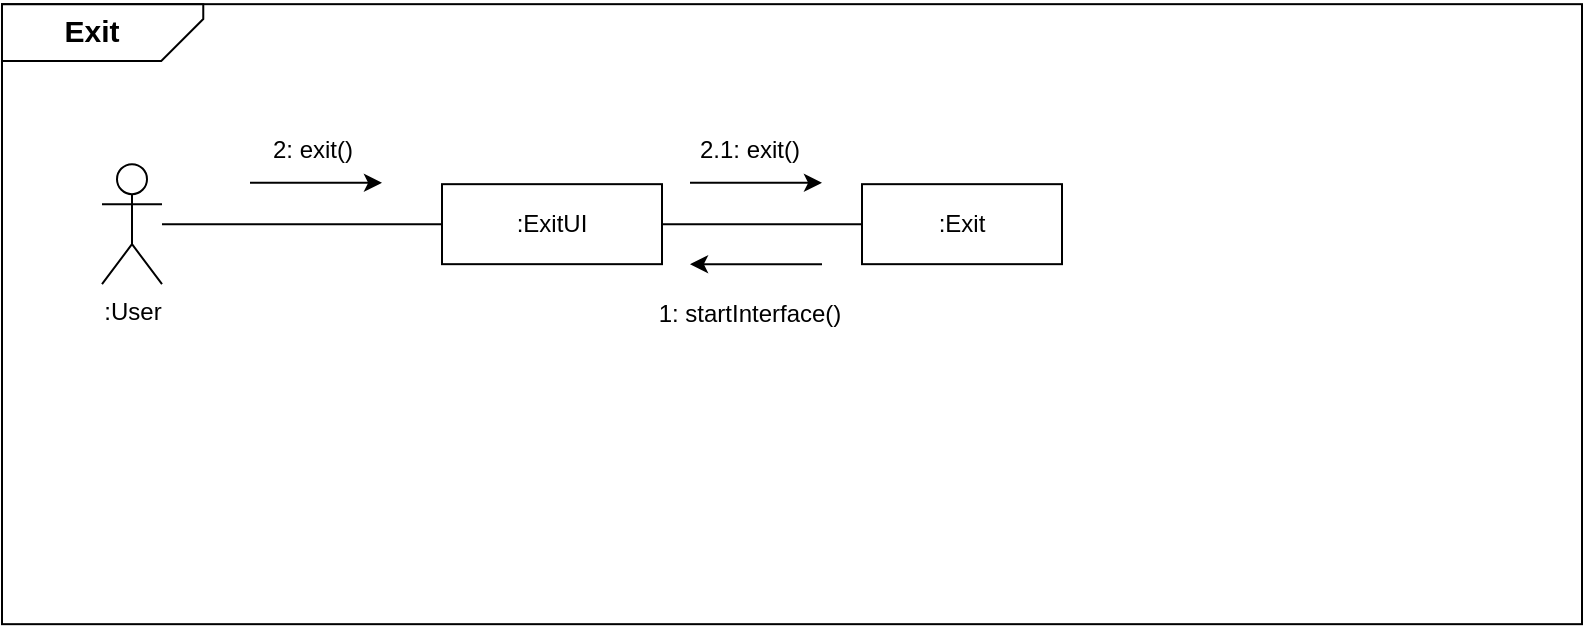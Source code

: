 <mxfile version="26.2.15">
  <diagram name="페이지-1" id="NNMQR1DVgUo8j1Tt0pye">
    <mxGraphModel dx="754" dy="576" grid="1" gridSize="10" guides="1" tooltips="1" connect="1" arrows="1" fold="1" page="1" pageScale="1" pageWidth="1000" pageHeight="2000" math="0" shadow="0">
      <root>
        <mxCell id="0" />
        <mxCell id="1" parent="0" />
        <mxCell id="VuX17c6J0YDPA0aUDDOF-1" value="" style="rounded=0;whiteSpace=wrap;html=1;" vertex="1" parent="1">
          <mxGeometry x="100" y="246.085" width="790" height="310" as="geometry" />
        </mxCell>
        <mxCell id="VuX17c6J0YDPA0aUDDOF-2" value=":User" style="shape=umlActor;verticalLabelPosition=bottom;verticalAlign=top;html=1;outlineConnect=0;" vertex="1" parent="1">
          <mxGeometry x="150" y="326.085" width="30" height="60" as="geometry" />
        </mxCell>
        <mxCell id="VuX17c6J0YDPA0aUDDOF-3" value=":ExitUI" style="rounded=0;whiteSpace=wrap;html=1;" vertex="1" parent="1">
          <mxGeometry x="320" y="336.085" width="110" height="40" as="geometry" />
        </mxCell>
        <mxCell id="VuX17c6J0YDPA0aUDDOF-4" value=":Exit" style="rounded=0;whiteSpace=wrap;html=1;" vertex="1" parent="1">
          <mxGeometry x="530" y="336.085" width="100" height="40" as="geometry" />
        </mxCell>
        <mxCell id="VuX17c6J0YDPA0aUDDOF-5" value="" style="endArrow=none;html=1;rounded=0;exitX=1;exitY=0.5;exitDx=0;exitDy=0;entryX=0;entryY=0.5;entryDx=0;entryDy=0;" edge="1" source="VuX17c6J0YDPA0aUDDOF-3" target="VuX17c6J0YDPA0aUDDOF-4" parent="1">
          <mxGeometry width="50" height="50" relative="1" as="geometry">
            <mxPoint x="470" y="406.085" as="sourcePoint" />
            <mxPoint x="520" y="356.085" as="targetPoint" />
          </mxGeometry>
        </mxCell>
        <mxCell id="VuX17c6J0YDPA0aUDDOF-6" value="" style="endArrow=none;html=1;rounded=0;entryX=0;entryY=0.5;entryDx=0;entryDy=0;" edge="1" source="VuX17c6J0YDPA0aUDDOF-2" target="VuX17c6J0YDPA0aUDDOF-3" parent="1">
          <mxGeometry width="50" height="50" relative="1" as="geometry">
            <mxPoint x="470" y="406.085" as="sourcePoint" />
            <mxPoint x="520" y="356.085" as="targetPoint" />
          </mxGeometry>
        </mxCell>
        <mxCell id="VuX17c6J0YDPA0aUDDOF-9" value="" style="endArrow=classic;html=1;rounded=0;" edge="1" parent="1">
          <mxGeometry width="50" height="50" relative="1" as="geometry">
            <mxPoint x="510" y="376.085" as="sourcePoint" />
            <mxPoint x="444" y="376.085" as="targetPoint" />
          </mxGeometry>
        </mxCell>
        <mxCell id="VuX17c6J0YDPA0aUDDOF-10" value="" style="shape=card;whiteSpace=wrap;html=1;rotation=90;direction=south;size=21;" vertex="1" parent="1">
          <mxGeometry x="136.095" y="210.0" width="28.44" height="100.64" as="geometry" />
        </mxCell>
        <mxCell id="VuX17c6J0YDPA0aUDDOF-11" value="&lt;span style=&quot;font-size: 15px;&quot;&gt;&lt;b&gt;Exit&lt;/b&gt;&lt;/span&gt;" style="text;html=1;align=center;verticalAlign=middle;whiteSpace=wrap;rounded=0;" vertex="1" parent="1">
          <mxGeometry x="100.01" y="244.095" width="90" height="30" as="geometry" />
        </mxCell>
        <mxCell id="VuX17c6J0YDPA0aUDDOF-12" value="1: startInterface()" style="text;html=1;align=center;verticalAlign=middle;whiteSpace=wrap;rounded=0;" vertex="1" parent="1">
          <mxGeometry x="414" y="386.085" width="120" height="30" as="geometry" />
        </mxCell>
        <mxCell id="VuX17c6J0YDPA0aUDDOF-15" value="" style="endArrow=classic;html=1;rounded=0;" edge="1" parent="1">
          <mxGeometry width="50" height="50" relative="1" as="geometry">
            <mxPoint x="444" y="335.415" as="sourcePoint" />
            <mxPoint x="510" y="335.415" as="targetPoint" />
          </mxGeometry>
        </mxCell>
        <mxCell id="VuX17c6J0YDPA0aUDDOF-16" value="" style="endArrow=classic;html=1;rounded=0;" edge="1" parent="1">
          <mxGeometry width="50" height="50" relative="1" as="geometry">
            <mxPoint x="224" y="335.415" as="sourcePoint" />
            <mxPoint x="290" y="335.415" as="targetPoint" />
          </mxGeometry>
        </mxCell>
        <mxCell id="VuX17c6J0YDPA0aUDDOF-17" value="2: exit()" style="text;html=1;align=center;verticalAlign=middle;whiteSpace=wrap;rounded=0;" vertex="1" parent="1">
          <mxGeometry x="200" y="304.085" width="111" height="30" as="geometry" />
        </mxCell>
        <mxCell id="VuX17c6J0YDPA0aUDDOF-20" value="2.1: exit()" style="text;html=1;align=center;verticalAlign=middle;whiteSpace=wrap;rounded=0;" vertex="1" parent="1">
          <mxGeometry x="401" y="304.085" width="146" height="30" as="geometry" />
        </mxCell>
      </root>
    </mxGraphModel>
  </diagram>
</mxfile>
